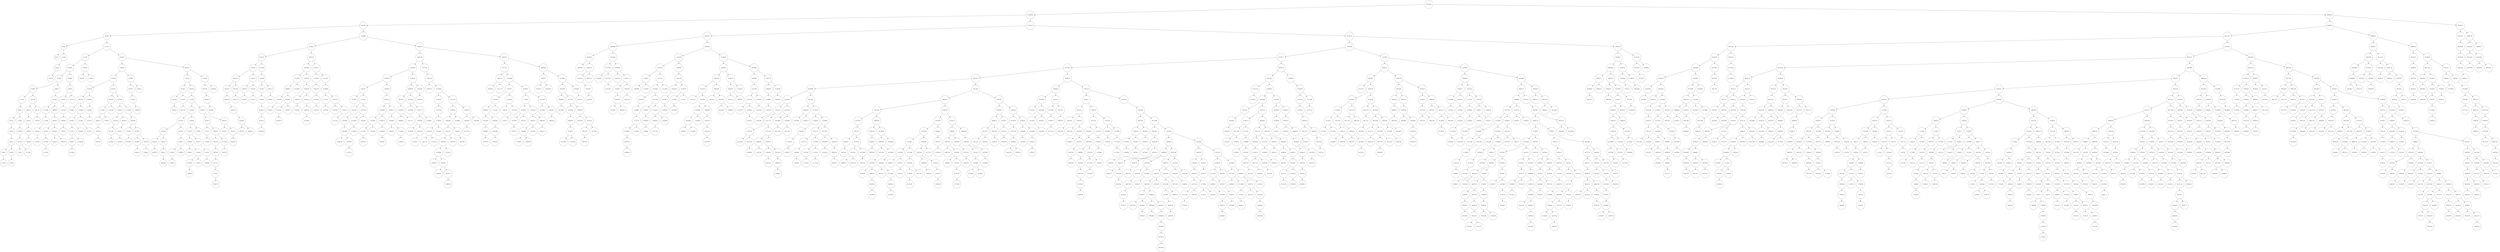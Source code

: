 digraph BST {
    node [shape=circle];
    631965982 -> 194585938;
    194585938 -> 87618508;
    87618508 -> 3346504;
    3346504 -> 873691;
    873691 -> 84565;
    873691 -> 1477483;
    1477483 -> 3276285;
    3276285 -> 2292764;
    3346504 -> 27257410;
    27257410 -> 25775041;
    25775041 -> 21558381;
    21558381 -> 15457463;
    15457463 -> 12330855;
    12330855 -> 12267461;
    12267461 -> 6493335;
    6493335 -> 5837124;
    5837124 -> 5563479;
    5563479 -> 4404314;
    4404314 -> 3749821;
    3749821 -> 4215197;
    4404314 -> 4618104;
    4618104 -> 5562442;
    6493335 -> 11755935;
    11755935 -> 6768996;
    6768996 -> 10672546;
    10672546 -> 7763453;
    10672546 -> 10712894;
    12330855 -> 14121348;
    14121348 -> 12963714;
    12963714 -> 13841221;
    13841221 -> 13881802;
    13881802 -> 13882490;
    14121348 -> 14651761;
    14651761 -> 14979780;
    15457463 -> 15699471;
    15699471 -> 18122302;
    18122302 -> 15775960;
    15775960 -> 17744990;
    17744990 -> 15958165;
    15958165 -> 17619583;
    18122302 -> 18582886;
    18582886 -> 19687055;
    19687055 -> 18622007;
    18622007 -> 19276505;
    19276505 -> 19135294;
    19687055 -> 20458365;
    20458365 -> 20424630;
    20458365 -> 20499780;
    21558381 -> 25388881;
    25388881 -> 24189479;
    24189479 -> 23965440;
    23965440 -> 22481685;
    22481685 -> 23504040;
    23504040 -> 23794515;
    24189479 -> 25227244;
    25775041 -> 26569234;
    26569234 -> 26053693;
    26569234 -> 27254080;
    27257410 -> 54259210;
    54259210 -> 51950505;
    51950505 -> 35031686;
    35031686 -> 32916148;
    32916148 -> 28591428;
    28591428 -> 28529931;
    28591428 -> 31018909;
    31018909 -> 30419007;
    30419007 -> 29705343;
    29705343 -> 28839975;
    28839975 -> 29142864;
    29705343 -> 30366469;
    30419007 -> 30436466;
    31018909 -> 31479424;
    31479424 -> 32215173;
    32916148 -> 34829680;
    34829680 -> 33449599;
    33449599 -> 33337400;
    35031686 -> 41540341;
    41540341 -> 38694033;
    38694033 -> 37719933;
    37719933 -> 36426776;
    36426776 -> 37685430;
    37685430 -> 37047880;
    37719933 -> 37839075;
    38694033 -> 40281958;
    41540341 -> 46773209;
    46773209 -> 43584476;
    43584476 -> 42541559;
    42541559 -> 43217181;
    43217181 -> 42603934;
    43584476 -> 43879674;
    43879674 -> 44425432;
    44425432 -> 44819206;
    46773209 -> 51399438;
    51399438 -> 47804338;
    47804338 -> 47550393;
    47550393 -> 46782503;
    47804338 -> 50233875;
    50233875 -> 48766037;
    48766037 -> 48566114;
    50233875 -> 50477906;
    50477906 -> 50296921;
    51950505 -> 53108882;
    53108882 -> 52349757;
    52349757 -> 52726612;
    52726612 -> 53098489;
    53108882 -> 54024771;
    54259210 -> 86051617;
    86051617 -> 57225797;
    57225797 -> 55916651;
    55916651 -> 55870786;
    55870786 -> 54848744;
    55916651 -> 56715292;
    56715292 -> 56767759;
    57225797 -> 58039543;
    58039543 -> 77121658;
    77121658 -> 70193334;
    70193334 -> 67127550;
    67127550 -> 62789189;
    62789189 -> 61865135;
    61865135 -> 60067367;
    62789189 -> 63624141;
    63624141 -> 65829577;
    65829577 -> 64610634;
    67127550 -> 67264741;
    67264741 -> 67599104;
    67599104 -> 67349873;
    67349873 -> 67489514;
    67599104 -> 67680090;
    70193334 -> 76106595;
    76106595 -> 72764502;
    72764502 -> 70246839;
    70246839 -> 70196807;
    70246839 -> 71056695;
    71056695 -> 70294038;
    70294038 -> 70498762;
    71056695 -> 72460070;
    72764502 -> 75951570;
    75951570 -> 75353327;
    75353327 -> 74085068;
    76106595 -> 76570861;
    77121658 -> 83416972;
    83416972 -> 78276975;
    78276975 -> 77274257;
    77274257 -> 77918538;
    78276975 -> 80802502;
    80802502 -> 78935300;
    78935300 -> 78957099;
    78957099 -> 80727217;
    80727217 -> 79731447;
    79731447 -> 79964715;
    80802502 -> 81774399;
    81774399 -> 81919705;
    83416972 -> 84614247;
    84614247 -> 83543837;
    84614247 -> 85730212;
    85730212 -> 84962249;
    86051617 -> 87456037;
    87456037 -> 86147559;
    86147559 -> 86660873;
    86660873 -> 86440464;
    87456037 -> 87601845;
    87618508 -> 118046900;
    118046900 -> 95768516;
    95768516 -> 92501749;
    92501749 -> 90135335;
    90135335 -> 89014346;
    89014346 -> 87941419;
    87941419 -> 88069199;
    88069199 -> 88654420;
    88654420 -> 88196918;
    88196918 -> 88071265;
    88196918 -> 88529472;
    89014346 -> 90017060;
    90017060 -> 89295179;
    90135335 -> 91356726;
    91356726 -> 91088769;
    91088769 -> 90560587;
    91356726 -> 92195780;
    92195780 -> 92013740;
    92501749 -> 94172966;
    94172966 -> 93594098;
    93594098 -> 92531433;
    92531433 -> 93546632;
    93546632 -> 92619531;
    92619531 -> 93037613;
    93037613 -> 92839366;
    93594098 -> 93801710;
    93801710 -> 93942891;
    95768516 -> 109367234;
    109367234 -> 103519996;
    103519996 -> 101453925;
    101453925 -> 98588820;
    98588820 -> 96433663;
    96433663 -> 97838310;
    98588820 -> 99904362;
    99904362 -> 99133189;
    99133189 -> 99258016;
    99904362 -> 100496721;
    101453925 -> 102538994;
    103519996 -> 108264210;
    108264210 -> 105593109;
    105593109 -> 103639795;
    103639795 -> 103558321;
    105593109 -> 107864632;
    107864632 -> 105801189;
    105801189 -> 107760404;
    109367234 -> 112033577;
    112033577 -> 111288193;
    111288193 -> 109932786;
    109932786 -> 110464349;
    110464349 -> 110263138;
    112033577 -> 112104287;
    112104287 -> 115098585;
    115098585 -> 113715272;
    113715272 -> 115047398;
    115098585 -> 116162178;
    116162178 -> 115537039;
    116162178 -> 117640361;
    117640361 -> 117277196;
    118046900 -> 163804153;
    163804153 -> 146451188;
    146451188 -> 138308161;
    138308161 -> 129403536;
    129403536 -> 119470327;
    119470327 -> 118574947;
    119470327 -> 127106537;
    127106537 -> 124972483;
    124972483 -> 124218908;
    124218908 -> 120079606;
    120079606 -> 119804985;
    120079606 -> 120855923;
    120855923 -> 120171135;
    127106537 -> 127917109;
    127917109 -> 127535920;
    127535920 -> 127348582;
    127917109 -> 128523667;
    129403536 -> 130083653;
    130083653 -> 136187240;
    136187240 -> 133045648;
    133045648 -> 131676667;
    131676667 -> 131337807;
    131337807 -> 130134355;
    131676667 -> 132565506;
    133045648 -> 135086714;
    135086714 -> 135699836;
    135699836 -> 135678047;
    136187240 -> 136487156;
    136487156 -> 136559826;
    136559826 -> 136501852;
    136559826 -> 137040488;
    137040488 -> 137469450;
    138308161 -> 145303303;
    145303303 -> 140638665;
    140638665 -> 138617657;
    138617657 -> 138976492;
    138976492 -> 138689973;
    138976492 -> 139773371;
    140638665 -> 142760660;
    142760660 -> 142218699;
    142760660 -> 144620773;
    144620773 -> 142849280;
    142849280 -> 142768594;
    142849280 -> 144213450;
    144213450 -> 143129331;
    144620773 -> 144799857;
    145303303 -> 145585930;
    145585930 -> 145687094;
    146451188 -> 147737458;
    147737458 -> 149023156;
    149023156 -> 147815074;
    149023156 -> 152358866;
    152358866 -> 152221942;
    152221942 -> 151610748;
    151610748 -> 151168453;
    151168453 -> 149136519;
    149136519 -> 149111792;
    149136519 -> 151147645;
    151168453 -> 151284387;
    152358866 -> 161131792;
    161131792 -> 159920360;
    159920360 -> 159065958;
    159065958 -> 158127212;
    158127212 -> 156439047;
    156439047 -> 152926808;
    152926808 -> 152850955;
    152926808 -> 154935927;
    154935927 -> 154099622;
    154935927 -> 155821471;
    155821471 -> 154985789;
    156439047 -> 157078915;
    158127212 -> 158769729;
    159065958 -> 159495397;
    159495397 -> 159475900;
    159920360 -> 160109862;
    161131792 -> 162896216;
    162896216 -> 162891951;
    162891951 -> 161177954;
    162896216 -> 162904348;
    163804153 -> 184805876;
    184805876 -> 167171507;
    167171507 -> 166562432;
    166562432 -> 164250185;
    166562432 -> 167115773;
    167171507 -> 175633698;
    175633698 -> 173956372;
    173956372 -> 170375440;
    170375440 -> 169064875;
    169064875 -> 168134439;
    168134439 -> 168099827;
    168099827 -> 167800730;
    169064875 -> 169634862;
    169634862 -> 169974883;
    169974883 -> 169760744;
    170375440 -> 172119812;
    173956372 -> 175056438;
    175056438 -> 174280535;
    175056438 -> 175423766;
    175423766 -> 175344750;
    175633698 -> 182095527;
    182095527 -> 177436238;
    177436238 -> 176329492;
    176329492 -> 176143829;
    176143829 -> 176241237;
    176329492 -> 176722251;
    177436238 -> 179618223;
    179618223 -> 178981337;
    178981337 -> 178646084;
    178646084 -> 177908834;
    178646084 -> 178860599;
    178981337 -> 179067950;
    179618223 -> 180867690;
    180867690 -> 180344312;
    182095527 -> 182173869;
    182173869 -> 182143858;
    182173869 -> 182495375;
    182495375 -> 184567289;
    184805876 -> 186288269;
    186288269 -> 185401121;
    185401121 -> 184916700;
    185401121 -> 186249198;
    186288269 -> 191745095;
    191745095 -> 186744398;
    186744398 -> 186368890;
    186368890 -> 186712566;
    186744398 -> 187745952;
    187745952 -> 187583065;
    187583065 -> 186800075;
    186800075 -> 187469287;
    187469287 -> 187230364;
    187469287 -> 187531203;
    187745952 -> 188838249;
    188838249 -> 187816169;
    188838249 -> 191155622;
    191155622 -> 190617376;
    190617376 -> 188971556;
    191155622 -> 191724365;
    191745095 -> 193340685;
    193340685 -> 194165771;
    194585938 -> 251857445;
    251857445 -> 210100153;
    210100153 -> 200566869;
    200566869 -> 195028045;
    195028045 -> 194805408;
    195028045 -> 198605157;
    198605157 -> 195153923;
    195153923 -> 195979857;
    195979857 -> 195259143;
    198605157 -> 199167110;
    200566869 -> 204074810;
    204074810 -> 201779418;
    201779418 -> 201638063;
    201779418 -> 203114917;
    203114917 -> 203334162;
    204074810 -> 205603580;
    205603580 -> 204513259;
    205603580 -> 208821114;
    208821114 -> 206389972;
    206389972 -> 208246168;
    208246168 -> 207281935;
    208246168 -> 208733007;
    208821114 -> 208916303;
    208916303 -> 209372649;
    210100153 -> 228969991;
    228969991 -> 222254439;
    222254439 -> 213504833;
    213504833 -> 212209817;
    212209817 -> 210983890;
    212209817 -> 213230003;
    213504833 -> 222133313;
    222133313 -> 218136895;
    218136895 -> 213813500;
    213813500 -> 214499692;
    214499692 -> 217337140;
    217337140 -> 215689455;
    215689455 -> 216997913;
    216997913 -> 215880544;
    217337140 -> 217390345;
    218136895 -> 220713526;
    220713526 -> 218302567;
    218302567 -> 220056310;
    220056310 -> 220469801;
    220713526 -> 221184740;
    221184740 -> 220802477;
    220802477 -> 220717594;
    221184740 -> 222002899;
    222133313 -> 222141069;
    222254439 -> 227806093;
    227806093 -> 225911556;
    225911556 -> 225054303;
    225054303 -> 223149077;
    223149077 -> 224090505;
    225911556 -> 227397849;
    227397849 -> 227333638;
    227333638 -> 225914800;
    227397849 -> 227574311;
    228969991 -> 242566049;
    242566049 -> 239904291;
    239904291 -> 236253078;
    236253078 -> 231334136;
    231334136 -> 229857331;
    231334136 -> 234375296;
    234375296 -> 233300530;
    233300530 -> 232083806;
    232083806 -> 231989767;
    232083806 -> 232939644;
    233300530 -> 233948356;
    234375296 -> 235805786;
    235805786 -> 234387430;
    234387430 -> 234435076;
    234435076 -> 235350092;
    236253078 -> 238909346;
    238909346 -> 236350185;
    238909346 -> 239337388;
    239337388 -> 239275958;
    239337388 -> 239583618;
    239904291 -> 241285756;
    241285756 -> 240420014;
    240420014 -> 240239312;
    240420014 -> 240887597;
    241285756 -> 242104011;
    242566049 -> 245799484;
    245799484 -> 245305802;
    245305802 -> 243797590;
    243797590 -> 242813729;
    242813729 -> 242769397;
    242813729 -> 243368457;
    243368457 -> 243087414;
    243797590 -> 244764641;
    244764641 -> 244112050;
    245799484 -> 249057100;
    249057100 -> 246456420;
    246456420 -> 247168580;
    247168580 -> 247523350;
    249057100 -> 251464308;
    251464308 -> 249697800;
    251857445 -> 603744750;
    603744750 -> 476502360;
    476502360 -> 431395773;
    431395773 -> 352223467;
    352223467 -> 286102879;
    286102879 -> 264489016;
    264489016 -> 262356819;
    262356819 -> 254074973;
    254074973 -> 253375862;
    254074973 -> 255171713;
    255171713 -> 254287459;
    254287459 -> 254118658;
    254287459 -> 255153105;
    255153105 -> 254959961;
    255171713 -> 257511530;
    257511530 -> 256860763;
    256860763 -> 256731900;
    257511530 -> 259295270;
    259295270 -> 258816904;
    258816904 -> 259033475;
    259295270 -> 262219235;
    262219235 -> 259669729;
    259669729 -> 259509472;
    262356819 -> 262971438;
    262971438 -> 262789887;
    262789887 -> 262773783;
    262971438 -> 263159682;
    263159682 -> 263717065;
    264489016 -> 268137990;
    268137990 -> 265858342;
    265858342 -> 265743603;
    265858342 -> 266940778;
    268137990 -> 274335025;
    274335025 -> 273085638;
    273085638 -> 270030386;
    270030386 -> 270791357;
    270791357 -> 270048673;
    274335025 -> 279288641;
    279288641 -> 276711776;
    276711776 -> 275837155;
    275837155 -> 274983967;
    274983967 -> 275802007;
    276711776 -> 277611868;
    277611868 -> 276972645;
    276972645 -> 277351435;
    277611868 -> 277813128;
    277813128 -> 277741420;
    279288641 -> 282722024;
    282722024 -> 280266186;
    280266186 -> 281891556;
    282722024 -> 283858446;
    283858446 -> 283685203;
    283685203 -> 283616070;
    286102879 -> 338113062;
    338113062 -> 306656516;
    306656516 -> 293221093;
    293221093 -> 287742459;
    287742459 -> 289773372;
    289773372 -> 288330632;
    288330632 -> 289216470;
    289773372 -> 291581162;
    291581162 -> 291144037;
    291144037 -> 289999325;
    291144037 -> 291291116;
    291581162 -> 292191486;
    292191486 -> 291823105;
    293221093 -> 296850034;
    296850034 -> 293453544;
    293453544 -> 293949382;
    293949382 -> 296359706;
    296850034 -> 305163589;
    305163589 -> 299906492;
    299906492 -> 299732061;
    299732061 -> 297423586;
    297423586 -> 297008593;
    297423586 -> 299635245;
    299635245 -> 299145505;
    299145505 -> 299153849;
    299906492 -> 305106266;
    305106266 -> 300939834;
    300939834 -> 300134173;
    300939834 -> 303719963;
    303719963 -> 300993451;
    300993451 -> 303181495;
    305163589 -> 306196950;
    306656516 -> 324462445;
    324462445 -> 323462095;
    323462095 -> 317534598;
    317534598 -> 311518871;
    311518871 -> 310232569;
    310232569 -> 308900377;
    310232569 -> 310672917;
    310672917 -> 310952719;
    311518871 -> 312231485;
    312231485 -> 316058469;
    316058469 -> 315920256;
    315920256 -> 313657381;
    316058469 -> 316527641;
    317534598 -> 321848680;
    321848680 -> 318922305;
    318922305 -> 318606440;
    318606440 -> 318669165;
    318922305 -> 321081645;
    321081645 -> 320236757;
    320236757 -> 319381840;
    321848680 -> 323171227;
    323462095 -> 324399657;
    324399657 -> 324217917;
    324217917 -> 323642584;
    324462445 -> 331679773;
    331679773 -> 329360465;
    329360465 -> 324653543;
    324653543 -> 324601130;
    324653543 -> 325245861;
    325245861 -> 324988815;
    325245861 -> 325673441;
    325673441 -> 327762788;
    327762788 -> 327773196;
    329360465 -> 329966465;
    329966465 -> 331033741;
    331033741 -> 330924073;
    331679773 -> 338059696;
    338059696 -> 335823096;
    335823096 -> 335373220;
    335373220 -> 332558680;
    332558680 -> 332526005;
    332558680 -> 334386353;
    335823096 -> 336787999;
    336787999 -> 337944368;
    338113062 -> 345937947;
    345937947 -> 343982887;
    343982887 -> 340666117;
    340666117 -> 340117287;
    340117287 -> 338710975;
    340117287 -> 340637656;
    340666117 -> 340913209;
    340913209 -> 341597192;
    343982887 -> 344328677;
    344328677 -> 344795531;
    344795531 -> 345694148;
    345937947 -> 347803823;
    347803823 -> 347798678;
    347798678 -> 347673226;
    347673226 -> 346480953;
    346480953 -> 346051036;
    346480953 -> 346550397;
    347803823 -> 350408239;
    350408239 -> 349428986;
    349428986 -> 349374909;
    350408239 -> 352206868;
    352206868 -> 350543474;
    350543474 -> 350491587;
    352223467 -> 359936229;
    359936229 -> 356894842;
    356894842 -> 354349690;
    354349690 -> 354194725;
    354349690 -> 356279665;
    356279665 -> 354726375;
    354726375 -> 356078209;
    356279665 -> 356796751;
    356894842 -> 358767412;
    358767412 -> 357709267;
    357709267 -> 357906727;
    357906727 -> 357751242;
    358767412 -> 359017573;
    359017573 -> 359662755;
    359936229 -> 377944106;
    377944106 -> 363255171;
    363255171 -> 360721074;
    360721074 -> 360231621;
    360231621 -> 360213205;
    360721074 -> 360942530;
    360942530 -> 360774362;
    360942530 -> 361329022;
    361329022 -> 361290015;
    361329022 -> 361340243;
    361340243 -> 362971818;
    362971818 -> 362924865;
    363255171 -> 374981701;
    374981701 -> 372517262;
    372517262 -> 365028554;
    365028554 -> 369678209;
    369678209 -> 369056620;
    369056620 -> 365932386;
    365932386 -> 368531910;
    368531910 -> 367332507;
    367332507 -> 368285865;
    369678209 -> 371502164;
    371502164 -> 371157382;
    371157382 -> 370702455;
    371502164 -> 371662542;
    372517262 -> 373214738;
    373214738 -> 374490208;
    374490208 -> 373258644;
    374981701 -> 376451542;
    376451542 -> 375301800;
    375301800 -> 375462682;
    376451542 -> 377280906;
    377280906 -> 377242619;
    377242619 -> 377074681;
    377944106 -> 431387608;
    431387608 -> 381609458;
    381609458 -> 380324918;
    380324918 -> 378610405;
    378610405 -> 378275664;
    378275664 -> 378489069;
    378610405 -> 379160073;
    379160073 -> 378625077;
    380324918 -> 381284795;
    381284795 -> 381426218;
    381609458 -> 387792483;
    387792483 -> 381614641;
    381614641 -> 384063186;
    384063186 -> 381764633;
    384063186 -> 385653101;
    385653101 -> 385479931;
    385653101 -> 386687179;
    386687179 -> 386634737;
    386687179 -> 387461830;
    387461830 -> 386728234;
    387792483 -> 412026469;
    412026469 -> 395938303;
    395938303 -> 389686642;
    389686642 -> 389427794;
    389427794 -> 388771983;
    389686642 -> 392072692;
    392072692 -> 391751855;
    391751855 -> 390672529;
    390672529 -> 391391239;
    391391239 -> 391376077;
    392072692 -> 393798964;
    393798964 -> 394668747;
    395938303 -> 409781069;
    409781069 -> 404823154;
    404823154 -> 403801502;
    403801502 -> 398293550;
    398293550 -> 396352377;
    396352377 -> 396181540;
    396352377 -> 397407851;
    397407851 -> 397863735;
    398293550 -> 398984440;
    398984440 -> 398674658;
    398674658 -> 398569833;
    398984440 -> 403391047;
    403391047 -> 399688289;
    399688289 -> 402299567;
    402299567 -> 400761814;
    400761814 -> 400278839;
    403801502 -> 404525306;
    404823154 -> 409629165;
    409629165 -> 407826538;
    407826538 -> 405164067;
    405164067 -> 406987340;
    406987340 -> 405962015;
    407826538 -> 409602129;
    409629165 -> 409727396;
    409781069 -> 411293316;
    411293316 -> 409840062;
    409840062 -> 410360094;
    411293316 -> 411961838;
    412026469 -> 419730580;
    419730580 -> 418650218;
    418650218 -> 412919885;
    412919885 -> 416894534;
    416894534 -> 415373136;
    415373136 -> 414172392;
    414172392 -> 413439740;
    415373136 -> 416252882;
    416894534 -> 417706681;
    417706681 -> 417236752;
    417706681 -> 418040489;
    418650218 -> 419702315;
    419702315 -> 418865712;
    419730580 -> 424035170;
    424035170 -> 423093495;
    423093495 -> 421739750;
    421739750 -> 419868311;
    419868311 -> 421021889;
    421021889 -> 419937747;
    419937747 -> 420566652;
    421739750 -> 422824677;
    422824677 -> 422600431;
    422600431 -> 421832968;
    423093495 -> 423627851;
    424035170 -> 427824608;
    427824608 -> 425733749;
    425733749 -> 424068364;
    425733749 -> 427392685;
    427392685 -> 427334813;
    427334813 -> 426843271;
    427824608 -> 430800914;
    430800914 -> 428675743;
    428675743 -> 428222156;
    428675743 -> 429038352;
    429038352 -> 430286094;
    430286094 -> 429748288;
    430800914 -> 431362633;
    431395773 -> 466832743;
    466832743 -> 432973629;
    432973629 -> 431571624;
    431571624 -> 432495643;
    432973629 -> 453809815;
    453809815 -> 434473498;
    434473498 -> 433417907;
    433417907 -> 434435852;
    434435852 -> 434409950;
    434473498 -> 440002220;
    440002220 -> 437396718;
    437396718 -> 435217468;
    435217468 -> 434741912;
    435217468 -> 435367514;
    437396718 -> 437570545;
    437570545 -> 437980863;
    437980863 -> 437858751;
    437980863 -> 438162191;
    438162191 -> 438322789;
    438322789 -> 439553131;
    440002220 -> 445850017;
    445850017 -> 442917725;
    442917725 -> 442636344;
    442636344 -> 441191837;
    441191837 -> 440171705;
    440171705 -> 440864502;
    441191837 -> 441907636;
    441907636 -> 442077992;
    442917725 -> 443770834;
    443770834 -> 443186816;
    443186816 -> 442945642;
    445850017 -> 446861349;
    446861349 -> 446648202;
    446648202 -> 446532817;
    446861349 -> 450558149;
    450558149 -> 446890548;
    446890548 -> 450471603;
    450558149 -> 453480311;
    453480311 -> 451430015;
    451430015 -> 451117916;
    451117916 -> 451151438;
    451430015 -> 452314256;
    452314256 -> 452362940;
    453809815 -> 456979535;
    456979535 -> 456340934;
    456340934 -> 454790048;
    454790048 -> 454445117;
    456979535 -> 465304104;
    465304104 -> 463631613;
    463631613 -> 458707920;
    458707920 -> 461992934;
    461992934 -> 460998378;
    460998378 -> 459202308;
    459202308 -> 460370618;
    460370618 -> 460299655;
    461992934 -> 462276360;
    462276360 -> 462537228;
    463631613 -> 464068929;
    464068929 -> 464591023;
    466832743 -> 475469869;
    475469869 -> 473997308;
    473997308 -> 471876789;
    471876789 -> 471398252;
    471398252 -> 468290276;
    468290276 -> 468170522;
    468290276 -> 468900324;
    468900324 -> 469241530;
    469241530 -> 470677201;
    473997308 -> 474275599;
    474275599 -> 475141130;
    476502360 -> 512229958;
    512229958 -> 495461220;
    495461220 -> 476803681;
    476803681 -> 476717067;
    476803681 -> 485911803;
    485911803 -> 481829857;
    481829857 -> 478148939;
    478148939 -> 477191613;
    477191613 -> 477034943;
    477191613 -> 477787983;
    478148939 -> 480327649;
    480327649 -> 478342711;
    478342711 -> 478204892;
    478342711 -> 478655180;
    480327649 -> 480684023;
    480684023 -> 480445973;
    480684023 -> 480749305;
    480749305 -> 481472441;
    481829857 -> 484311188;
    484311188 -> 482721194;
    484311188 -> 484914250;
    485911803 -> 487361099;
    487361099 -> 487304736;
    487304736 -> 486771642;
    486771642 -> 487301483;
    487361099 -> 492292409;
    492292409 -> 488723389;
    488723389 -> 487811741;
    487811741 -> 488543133;
    488723389 -> 491255345;
    491255345 -> 489273154;
    489273154 -> 489284857;
    491255345 -> 491274453;
    492292409 -> 494054495;
    494054495 -> 492758982;
    492758982 -> 493811801;
    494054495 -> 494196022;
    495461220 -> 503550256;
    503550256 -> 499014852;
    499014852 -> 496539493;
    496539493 -> 498560250;
    498560250 -> 498427086;
    499014852 -> 499351700;
    499351700 -> 500825093;
    500825093 -> 500038859;
    500825093 -> 502400465;
    502400465 -> 501824156;
    501824156 -> 501916165;
    503550256 -> 505748227;
    505748227 -> 505052832;
    505052832 -> 503724586;
    503724586 -> 503575332;
    503724586 -> 504427495;
    505748227 -> 506697890;
    506697890 -> 506078077;
    506697890 -> 508741737;
    508741737 -> 507150918;
    507150918 -> 507192208;
    508741737 -> 509553091;
    512229958 -> 521058495;
    521058495 -> 516838615;
    516838615 -> 514482221;
    514482221 -> 514450860;
    514450860 -> 512319210;
    514482221 -> 516637376;
    516637376 -> 515769637;
    515769637 -> 514503205;
    514503205 -> 515136524;
    515136524 -> 514618639;
    516838615 -> 518157613;
    518157613 -> 517957169;
    517957169 -> 517680944;
    517680944 -> 517020929;
    518157613 -> 520378196;
    520378196 -> 518898711;
    518898711 -> 518306355;
    518898711 -> 520347257;
    520347257 -> 520154009;
    520154009 -> 520301083;
    520378196 -> 520850220;
    521058495 -> 598149866;
    598149866 -> 538582132;
    538582132 -> 535609986;
    535609986 -> 533877394;
    533877394 -> 525294408;
    525294408 -> 521286601;
    521286601 -> 521211000;
    521286601 -> 524973384;
    524973384 -> 521302084;
    521302084 -> 524631626;
    524631626 -> 524689665;
    525294408 -> 527535467;
    527535467 -> 526722896;
    527535467 -> 531388069;
    531388069 -> 529628858;
    529628858 -> 531275310;
    531275310 -> 531339681;
    531388069 -> 533867071;
    533867071 -> 533746840;
    533877394 -> 535480612;
    535480612 -> 534427919;
    534427919 -> 534128197;
    534427919 -> 534852772;
    535609986 -> 537671501;
    537671501 -> 536349747;
    537671501 -> 537692874;
    538582132 -> 597595423;
    597595423 -> 596155487;
    596155487 -> 566067736;
    566067736 -> 557648261;
    557648261 -> 552813066;
    552813066 -> 547507865;
    547507865 -> 539862593;
    539862593 -> 539478536;
    539478536 -> 538686973;
    539478536 -> 539504348;
    539862593 -> 545425895;
    545425895 -> 543493512;
    543493512 -> 542682501;
    542682501 -> 540840022;
    540840022 -> 540255381;
    543493512 -> 544251084;
    544251084 -> 544628459;
    544628459 -> 545051631;
    545051631 -> 544954417;
    545051631 -> 545313727;
    545425895 -> 547438922;
    547438922 -> 545769540;
    545769540 -> 546001047;
    546001047 -> 545819409;
    546001047 -> 547093496;
    547507865 -> 549030440;
    549030440 -> 549701847;
    549701847 -> 549626277;
    549701847 -> 552198826;
    552198826 -> 551327708;
    551327708 -> 549781607;
    552813066 -> 555812873;
    555812873 -> 553236231;
    553236231 -> 554747779;
    554747779 -> 553326069;
    553326069 -> 554720139;
    554747779 -> 555323799;
    555812873 -> 557288516;
    557288516 -> 556686998;
    556686998 -> 555867578;
    555867578 -> 556369804;
    556369804 -> 556131632;
    556369804 -> 556658910;
    556658910 -> 556587818;
    556587818 -> 556376603;
    557648261 -> 558797907;
    558797907 -> 558132108;
    558797907 -> 564026543;
    564026543 -> 560008111;
    560008111 -> 563166227;
    563166227 -> 560628816;
    560628816 -> 560627233;
    563166227 -> 563737651;
    564026543 -> 564904951;
    564904951 -> 564363902;
    566067736 -> 582690717;
    582690717 -> 566074377;
    566074377 -> 574394075;
    574394075 -> 566150161;
    566150161 -> 573423056;
    573423056 -> 566833970;
    566833970 -> 570308858;
    574394075 -> 576673811;
    576673811 -> 576034209;
    576673811 -> 576717262;
    576717262 -> 581171723;
    581171723 -> 580634609;
    580634609 -> 578586362;
    578586362 -> 577290613;
    578586362 -> 578738148;
    578738148 -> 579825835;
    580634609 -> 581170310;
    581171723 -> 581314025;
    581314025 -> 581789211;
    582690717 -> 588158989;
    588158989 -> 582776775;
    582776775 -> 582987757;
    582987757 -> 586698524;
    586698524 -> 584043730;
    584043730 -> 583333160;
    584043730 -> 584735781;
    586698524 -> 586861300;
    586861300 -> 587960050;
    587960050 -> 587065183;
    588158989 -> 594509637;
    594509637 -> 589790167;
    589790167 -> 588434518;
    589790167 -> 593952953;
    593952953 -> 590344398;
    590344398 -> 590561975;
    590561975 -> 592669979;
    592669979 -> 591954627;
    592669979 -> 593397704;
    593952953 -> 594493920;
    594509637 -> 595017448;
    595017448 -> 595812147;
    596155487 -> 596571915;
    596571915 -> 596441688;
    596571915 -> 597367869;
    598149866 -> 598962967;
    598962967 -> 598412182;
    598962967 -> 600731016;
    600731016 -> 599894312;
    600731016 -> 602142829;
    603744750 -> 629951359;
    629951359 -> 624890070;
    624890070 -> 609363620;
    609363620 -> 606967172;
    606967172 -> 605884867;
    605884867 -> 606578170;
    606967172 -> 608991425;
    609363620 -> 609954763;
    609954763 -> 609366231;
    609366231 -> 609451006;
    609954763 -> 623535695;
    623535695 -> 621362975;
    621362975 -> 618064575;
    618064575 -> 616997513;
    616997513 -> 616483766;
    616483766 -> 613446948;
    613446948 -> 610877488;
    610877488 -> 611084450;
    613446948 -> 614220572;
    614220572 -> 613776370;
    616483766 -> 616518235;
    616518235 -> 616854685;
    616997513 -> 617670206;
    617670206 -> 617274844;
    618064575 -> 618898190;
    621362975 -> 621902257;
    623535695 -> 624172752;
    624172752 -> 624494164;
    624890070 -> 628450791;
    628450791 -> 625055999;
    625055999 -> 627259111;
    628450791 -> 629903375;
    629903375 -> 629522948;
    629951359 -> 631417562;
    631417562 -> 631351303;
    631351303 -> 630110247;
    631417562 -> 631668834;
    631965982 -> 985803801;
    985803801 -> 954690708;
    954690708 -> 658743111;
    658743111 -> 656421964;
    656421964 -> 653240821;
    653240821 -> 646233498;
    646233498 -> 632624100;
    632624100 -> 632295066;
    632295066 -> 632356883;
    632624100 -> 636520402;
    636520402 -> 635653452;
    635653452 -> 635351905;
    635351905 -> 632970110;
    632970110 -> 634521731;
    634521731 -> 633757096;
    634521731 -> 635336329;
    636520402 -> 645458022;
    645458022 -> 637463971;
    637463971 -> 642122081;
    642122081 -> 639209801;
    639209801 -> 638265377;
    638265377 -> 637837451;
    638265377 -> 638659168;
    638659168 -> 638439666;
    639209801 -> 639481861;
    639481861 -> 641980355;
    641980355 -> 639808913;
    639808913 -> 641317217;
    642122081 -> 643592445;
    643592445 -> 643510458;
    643510458 -> 642709695;
    645458022 -> 645513915;
    645513915 -> 645971857;
    646233498 -> 652690665;
    652690665 -> 651386667;
    651386667 -> 648027859;
    648027859 -> 646890658;
    646890658 -> 647465815;
    648027859 -> 650148185;
    650148185 -> 650077885;
    650077885 -> 648985662;
    651386667 -> 651518188;
    651518188 -> 651506455;
    651518188 -> 651768024;
    652690665 -> 652948036;
    653240821 -> 655270910;
    655270910 -> 656211891;
    656211891 -> 656317622;
    656421964 -> 658071252;
    658071252 -> 657576450;
    657576450 -> 657446844;
    658743111 -> 870552491;
    870552491 -> 695576077;
    695576077 -> 684159710;
    684159710 -> 663697738;
    663697738 -> 663037571;
    663037571 -> 659647415;
    659647415 -> 659278551;
    659278551 -> 658776592;
    658776592 -> 658905526;
    659647415 -> 661897825;
    661897825 -> 661169670;
    661897825 -> 662291990;
    663037571 -> 663625213;
    663625213 -> 663133556;
    663697738 -> 682837473;
    682837473 -> 682824326;
    682824326 -> 673037209;
    673037209 -> 670013031;
    670013031 -> 668656077;
    668656077 -> 665985076;
    665985076 -> 665845093;
    665845093 -> 664094700;
    664094700 -> 664872528;
    665985076 -> 666699457;
    666699457 -> 666503258;
    666503258 -> 666212101;
    666699457 -> 668476383;
    668476383 -> 667591390;
    668656077 -> 669462568;
    670013031 -> 671141257;
    671141257 -> 670100751;
    671141257 -> 671241527;
    673037209 -> 681437116;
    681437116 -> 680934210;
    680934210 -> 678204941;
    678204941 -> 674286939;
    674286939 -> 673618981;
    674286939 -> 677241011;
    677241011 -> 674617361;
    674617361 -> 674435613;
    677241011 -> 677367894;
    678204941 -> 679936245;
    680934210 -> 681033016;
    681437116 -> 682449355;
    682449355 -> 682376383;
    682837473 -> 683621554;
    684159710 -> 692626268;
    692626268 -> 692341553;
    692341553 -> 689174681;
    689174681 -> 685291402;
    685291402 -> 685238690;
    685291402 -> 687861315;
    687861315 -> 687161258;
    687161258 -> 686048809;
    687861315 -> 688494333;
    689174681 -> 689828401;
    689828401 -> 689376437;
    689828401 -> 689969961;
    689969961 -> 691648182;
    691648182 -> 691224544;
    691648182 -> 691784202;
    692626268 -> 694253087;
    694253087 -> 693257572;
    693257572 -> 692659429;
    693257572 -> 694001466;
    694253087 -> 695090186;
    695090186 -> 694272470;
    694272470 -> 694808376;
    694808376 -> 694468159;
    694468159 -> 694299345;
    695090186 -> 695277713;
    695576077 -> 858010696;
    858010696 -> 799059631;
    799059631 -> 725891031;
    725891031 -> 708047023;
    708047023 -> 704484996;
    704484996 -> 703490123;
    703490123 -> 698147690;
    698147690 -> 697249937;
    697249937 -> 696016310;
    696016310 -> 695738713;
    696016310 -> 696066424;
    697249937 -> 697621973;
    698147690 -> 701152020;
    701152020 -> 700926430;
    700926430 -> 699000342;
    699000342 -> 700477876;
    701152020 -> 702096690;
    702096690 -> 701316853;
    701316853 -> 701220465;
    701316853 -> 701348468;
    703490123 -> 704215808;
    704215808 -> 704272781;
    704484996 -> 705341026;
    705341026 -> 704732309;
    704732309 -> 704946922;
    705341026 -> 706499354;
    706499354 -> 705631556;
    705631556 -> 706283700;
    706499354 -> 707605088;
    707605088 -> 707126781;
    708047023 -> 721159982;
    721159982 -> 719835274;
    719835274 -> 717943296;
    717943296 -> 716997272;
    716997272 -> 715003016;
    715003016 -> 710482580;
    710482580 -> 708237486;
    708237486 -> 709366699;
    709366699 -> 709384085;
    709384085 -> 709406360;
    710482580 -> 713724250;
    713724250 -> 712704132;
    713724250 -> 713768109;
    713768109 -> 714594143;
    714594143 -> 714638091;
    715003016 -> 715386806;
    715386806 -> 716679274;
    717943296 -> 718061186;
    718061186 -> 719014787;
    719835274 -> 720675987;
    720675987 -> 720842769;
    721159982 -> 723951754;
    723951754 -> 723510125;
    723510125 -> 722001176;
    722001176 -> 721253355;
    722001176 -> 722815649;
    722815649 -> 722517142;
    722517142 -> 722767903;
    723510125 -> 723911417;
    723951754 -> 724817585;
    724817585 -> 725374720;
    725374720 -> 724973357;
    725891031 -> 755873669;
    755873669 -> 738594831;
    738594831 -> 730816790;
    730816790 -> 727435695;
    727435695 -> 726386141;
    727435695 -> 730714330;
    730714330 -> 727774686;
    727774686 -> 727437066;
    727774686 -> 729347719;
    730816790 -> 734733813;
    734733813 -> 730875503;
    730875503 -> 731043782;
    731043782 -> 731511119;
    731511119 -> 731766922;
    731766922 -> 732598845;
    732598845 -> 732945162;
    734733813 -> 737515601;
    737515601 -> 734905092;
    734905092 -> 736674514;
    736674514 -> 736465518;
    736465518 -> 735845214;
    736674514 -> 737011615;
    737011615 -> 736809799;
    738594831 -> 743607993;
    743607993 -> 742351731;
    742351731 -> 742175912;
    742351731 -> 742838176;
    742838176 -> 742547714;
    742838176 -> 743448314;
    743607993 -> 747858755;
    747858755 -> 744593992;
    744593992 -> 744566534;
    744566534 -> 743964626;
    744593992 -> 747741476;
    747741476 -> 746088731;
    746088731 -> 744691477;
    746088731 -> 746544407;
    747858755 -> 750891727;
    750891727 -> 749673041;
    749673041 -> 748232015;
    748232015 -> 749566105;
    749673041 -> 749837482;
    749837482 -> 749873984;
    750891727 -> 755271623;
    755271623 -> 753251946;
    753251946 -> 751623657;
    751623657 -> 751555979;
    751623657 -> 752463838;
    752463838 -> 752058263;
    752463838 -> 753055790;
    753251946 -> 754567957;
    754567957 -> 755221843;
    755873669 -> 788974690;
    788974690 -> 767937159;
    767937159 -> 757616210;
    757616210 -> 757544912;
    757544912 -> 756405043;
    756405043 -> 756304309;
    756405043 -> 756802413;
    756802413 -> 756439893;
    757616210 -> 766118168;
    766118168 -> 762258973;
    762258973 -> 758951483;
    758951483 -> 757809938;
    757809938 -> 757748358;
    757809938 -> 758481885;
    758481885 -> 758396470;
    758396470 -> 758422758;
    758951483 -> 762179923;
    762179923 -> 759493851;
    762258973 -> 762490429;
    762490429 -> 766012731;
    766012731 -> 765887443;
    765887443 -> 763896407;
    766118168 -> 766437104;
    766437104 -> 767748612;
    767748612 -> 766567111;
    767937159 -> 788338719;
    788338719 -> 768043896;
    768043896 -> 777842695;
    777842695 -> 777561438;
    777561438 -> 768779741;
    768779741 -> 768212691;
    768779741 -> 774099675;
    774099675 -> 771262173;
    771262173 -> 768895090;
    771262173 -> 771365286;
    771365286 -> 773952036;
    773952036 -> 771508790;
    771508790 -> 772253872;
    774099675 -> 774617157;
    777842695 -> 787627468;
    787627468 -> 783293876;
    783293876 -> 781954439;
    781954439 -> 780306402;
    780306402 -> 779224581;
    781954439 -> 782361400;
    782361400 -> 783239831;
    783293876 -> 783350758;
    783350758 -> 784435541;
    784435541 -> 783351297;
    783351297 -> 784163727;
    784435541 -> 785790573;
    785790573 -> 784763776;
    785790573 -> 785855837;
    785855837 -> 787107050;
    787627468 -> 788225828;
    788225828 -> 788184189;
    788184189 -> 788090740;
    788090740 -> 788100488;
    788974690 -> 792849187;
    792849187 -> 791337576;
    791337576 -> 790300166;
    791337576 -> 792779930;
    792779930 -> 791571694;
    792849187 -> 794833550;
    794833550 -> 793324553;
    793324553 -> 794786444;
    794786444 -> 794003305;
    794833550 -> 798923163;
    799059631 -> 843872013;
    843872013 -> 840743240;
    840743240 -> 815123777;
    815123777 -> 808992879;
    808992879 -> 803657878;
    803657878 -> 799648873;
    799648873 -> 799112518;
    799648873 -> 799742595;
    799742595 -> 800883214;
    800883214 -> 799891291;
    799891291 -> 800714463;
    800883214 -> 801960619;
    801960619 -> 800995437;
    803657878 -> 808363790;
    808363790 -> 804663031;
    804663031 -> 803845695;
    804663031 -> 807239607;
    807239607 -> 805037403;
    805037403 -> 805228401;
    805228401 -> 806302717;
    807239607 -> 807605359;
    808992879 -> 810558708;
    810558708 -> 810318774;
    810318774 -> 810146666;
    810558708 -> 812300182;
    812300182 -> 810919301;
    810919301 -> 810572793;
    810572793 -> 810671302;
    810919301 -> 812080018;
    815123777 -> 826602949;
    826602949 -> 815411989;
    815411989 -> 824241824;
    824241824 -> 819859845;
    819859845 -> 819786873;
    819786873 -> 816686793;
    816686793 -> 819159298;
    819859845 -> 822914301;
    822914301 -> 822113920;
    822914301 -> 823455530;
    823455530 -> 823073988;
    824241824 -> 825365097;
    825365097 -> 826444939;
    826444939 -> 825367147;
    825367147 -> 826199275;
    826602949 -> 833424599;
    833424599 -> 831661666;
    831661666 -> 826784270;
    826784270 -> 830121316;
    830121316 -> 830348351;
    830348351 -> 830706145;
    831661666 -> 832446550;
    832446550 -> 832320814;
    832320814 -> 832173877;
    832173877 -> 831807441;
    833424599 -> 840538173;
    840538173 -> 839104047;
    839104047 -> 837078625;
    837078625 -> 835631786;
    835631786 -> 835151020;
    835151020 -> 834755937;
    834755937 -> 833619974;
    833619974 -> 834662207;
    834662207 -> 833744820;
    834755937 -> 835002751;
    835631786 -> 836858053;
    839104047 -> 839144289;
    840743240 -> 842179849;
    842179849 -> 843788190;
    843788190 -> 842264709;
    842264709 -> 842910283;
    842910283 -> 843219446;
    843872013 -> 848216079;
    848216079 -> 844901882;
    844901882 -> 844827277;
    844827277 -> 844473252;
    844473252 -> 844399222;
    844399222 -> 844066830;
    844473252 -> 844487468;
    844901882 -> 848092955;
    848092955 -> 845191750;
    845191750 -> 845650606;
    845650606 -> 845292661;
    845650606 -> 847003999;
    847003999 -> 845920431;
    845920431 -> 845752404;
    845920431 -> 846124303;
    847003999 -> 847027277;
    848216079 -> 855328393;
    855328393 -> 854441102;
    854441102 -> 850435933;
    850435933 -> 848250751;
    848250751 -> 849309232;
    849309232 -> 849174795;
    849174795 -> 848398206;
    849174795 -> 849288284;
    849309232 -> 849691644;
    850435933 -> 854176828;
    855328393 -> 856970097;
    856970097 -> 856823387;
    856970097 -> 857250780;
    858010696 -> 868644566;
    868644566 -> 860756019;
    860756019 -> 858763759;
    858763759 -> 859405886;
    860756019 -> 861036965;
    861036965 -> 860886471;
    861036965 -> 867650985;
    867650985 -> 861629238;
    861629238 -> 865859829;
    865859829 -> 865137880;
    865137880 -> 864158346;
    867650985 -> 868572421;
    868572421 -> 867866050;
    868644566 -> 870150900;
    870150900 -> 869073266;
    869073266 -> 869389083;
    870552491 -> 882341838;
    882341838 -> 880675372;
    880675372 -> 872497147;
    872497147 -> 872457576;
    872457576 -> 871528644;
    871528644 -> 871153893;
    872497147 -> 879444058;
    879444058 -> 875883096;
    875883096 -> 873679863;
    873679863 -> 875381756;
    875381756 -> 873996825;
    875883096 -> 876608177;
    876608177 -> 876801418;
    876801418 -> 877623033;
    879444058 -> 880602832;
    880602832 -> 880171048;
    880675372 -> 880983515;
    880983515 -> 880786302;
    880983515 -> 881534117;
    881534117 -> 882209748;
    882341838 -> 890679535;
    890679535 -> 885270510;
    885270510 -> 885186030;
    885186030 -> 884010075;
    885186030 -> 885227540;
    885270510 -> 886875796;
    886875796 -> 886434793;
    886875796 -> 887748721;
    887748721 -> 887728728;
    887748721 -> 887887909;
    890679535 -> 900960853;
    900960853 -> 895169676;
    895169676 -> 891913502;
    891913502 -> 891145197;
    891145197 -> 891433075;
    891913502 -> 892311559;
    892311559 -> 892973202;
    895169676 -> 895538111;
    895538111 -> 899318313;
    899318313 -> 898477474;
    898477474 -> 897783069;
    897783069 -> 897531687;
    898477474 -> 898648098;
    899318313 -> 899898849;
    899898849 -> 900024768;
    900960853 -> 914284847;
    914284847 -> 904448136;
    904448136 -> 901478691;
    901478691 -> 903324750;
    903324750 -> 902540232;
    903324750 -> 904151507;
    904448136 -> 908751904;
    908751904 -> 905287380;
    905287380 -> 904899772;
    905287380 -> 906571985;
    906571985 -> 906393108;
    906571985 -> 907693806;
    907693806 -> 906820429;
    907693806 -> 908132718;
    908751904 -> 911010158;
    911010158 -> 909453359;
    909453359 -> 909807310;
    909807310 -> 911006034;
    911010158 -> 912302818;
    912302818 -> 912065056;
    912065056 -> 911909364;
    912302818 -> 912633853;
    912633853 -> 912465261;
    912633853 -> 913813172;
    913813172 -> 913285454;
    914284847 -> 915987689;
    915987689 -> 915025210;
    915025210 -> 915566077;
    915566077 -> 915631403;
    915631403 -> 915724262;
    915987689 -> 921905489;
    921905489 -> 919656615;
    919656615 -> 919618990;
    919618990 -> 919406124;
    919406124 -> 917042700;
    919406124 -> 919570561;
    919656615 -> 921405440;
    921405440 -> 921359440;
    921905489 -> 954083294;
    954083294 -> 947077886;
    947077886 -> 928898212;
    928898212 -> 925161565;
    925161565 -> 924952241;
    924952241 -> 924417991;
    924952241 -> 924954585;
    925161565 -> 925499646;
    925499646 -> 928804430;
    928804430 -> 926981503;
    928898212 -> 933630824;
    933630824 -> 932743456;
    932743456 -> 929281567;
    929281567 -> 929242936;
    932743456 -> 933158832;
    933158832 -> 932812274;
    933630824 -> 937007317;
    937007317 -> 934553516;
    934553516 -> 934175193;
    934553516 -> 935971860;
    935971860 -> 935275706;
    937007317 -> 942406637;
    942406637 -> 940962192;
    940962192 -> 938726867;
    938726867 -> 937495763;
    937495763 -> 937427103;
    937495763 -> 938087720;
    938087720 -> 938361234;
    938726867 -> 940586239;
    940962192 -> 942101426;
    942406637 -> 942892650;
    942892650 -> 942555729;
    942555729 -> 942634778;
    942634778 -> 942587838;
    942892650 -> 943922622;
    943922622 -> 943276679;
    943276679 -> 943168934;
    943922622 -> 945486575;
    945486575 -> 944115293;
    945486575 -> 946521027;
    946521027 -> 946907533;
    947077886 -> 950942877;
    950942877 -> 950632675;
    950632675 -> 949810307;
    949810307 -> 949081059;
    949081059 -> 949000368;
    949000368 -> 948253238;
    949081059 -> 949426700;
    949426700 -> 949694522;
    950942877 -> 953273690;
    953273690 -> 952580289;
    952580289 -> 951722379;
    951722379 -> 951526110;
    952580289 -> 952630729;
    953273690 -> 953426830;
    953426830 -> 953723637;
    954690708 -> 964685018;
    964685018 -> 959849747;
    959849747 -> 956902389;
    956902389 -> 955248090;
    955248090 -> 956686869;
    956686869 -> 955249817;
    956686869 -> 956734724;
    956902389 -> 957740233;
    957740233 -> 957602343;
    957740233 -> 959704997;
    959704997 -> 958010919;
    959849747 -> 960170742;
    960170742 -> 960143866;
    960143866 -> 959949237;
    960170742 -> 961627701;
    961627701 -> 960869161;
    961627701 -> 962463381;
    962463381 -> 963755110;
    963755110 -> 963395036;
    963395036 -> 963580814;
    963755110 -> 963835177;
    964685018 -> 968659216;
    968659216 -> 967675202;
    967675202 -> 966986365;
    966986365 -> 966757388;
    966757388 -> 964878557;
    964878557 -> 965887838;
    968659216 -> 974439005;
    974439005 -> 969212476;
    969212476 -> 968706455;
    968706455 -> 969109823;
    969212476 -> 973306502;
    973306502 -> 970348516;
    970348516 -> 969614949;
    970348516 -> 970447957;
    970447957 -> 971494602;
    971494602 -> 972689319;
    973306502 -> 973689913;
    973689913 -> 973850726;
    974439005 -> 975922671;
    975922671 -> 975899487;
    975899487 -> 974760853;
    975922671 -> 985394975;
    985394975 -> 978730406;
    978730406 -> 975935089;
    975935089 -> 977512332;
    978730406 -> 980975433;
    980975433 -> 980538187;
    980538187 -> 979945160;
    979945160 -> 979895279;
    980975433 -> 984037163;
    984037163 -> 983594358;
    983594358 -> 981316656;
    981316656 -> 981122703;
    981316656 -> 983475983;
    983475983 -> 983074883;
    983074883 -> 981532405;
    985803801 -> 990520927;
    990520927 -> 990297533;
    990297533 -> 986505828;
    986505828 -> 987974299;
    987974299 -> 988424102;
    988424102 -> 989055511;
    990520927 -> 996687728;
    996687728 -> 992361648;
    992361648 -> 992341362;
    992341362 -> 990678039;
    992361648 -> 994232944;
    994232944 -> 992926945;
    994232944 -> 996355957;
    996687728 -> 996856121;
}
